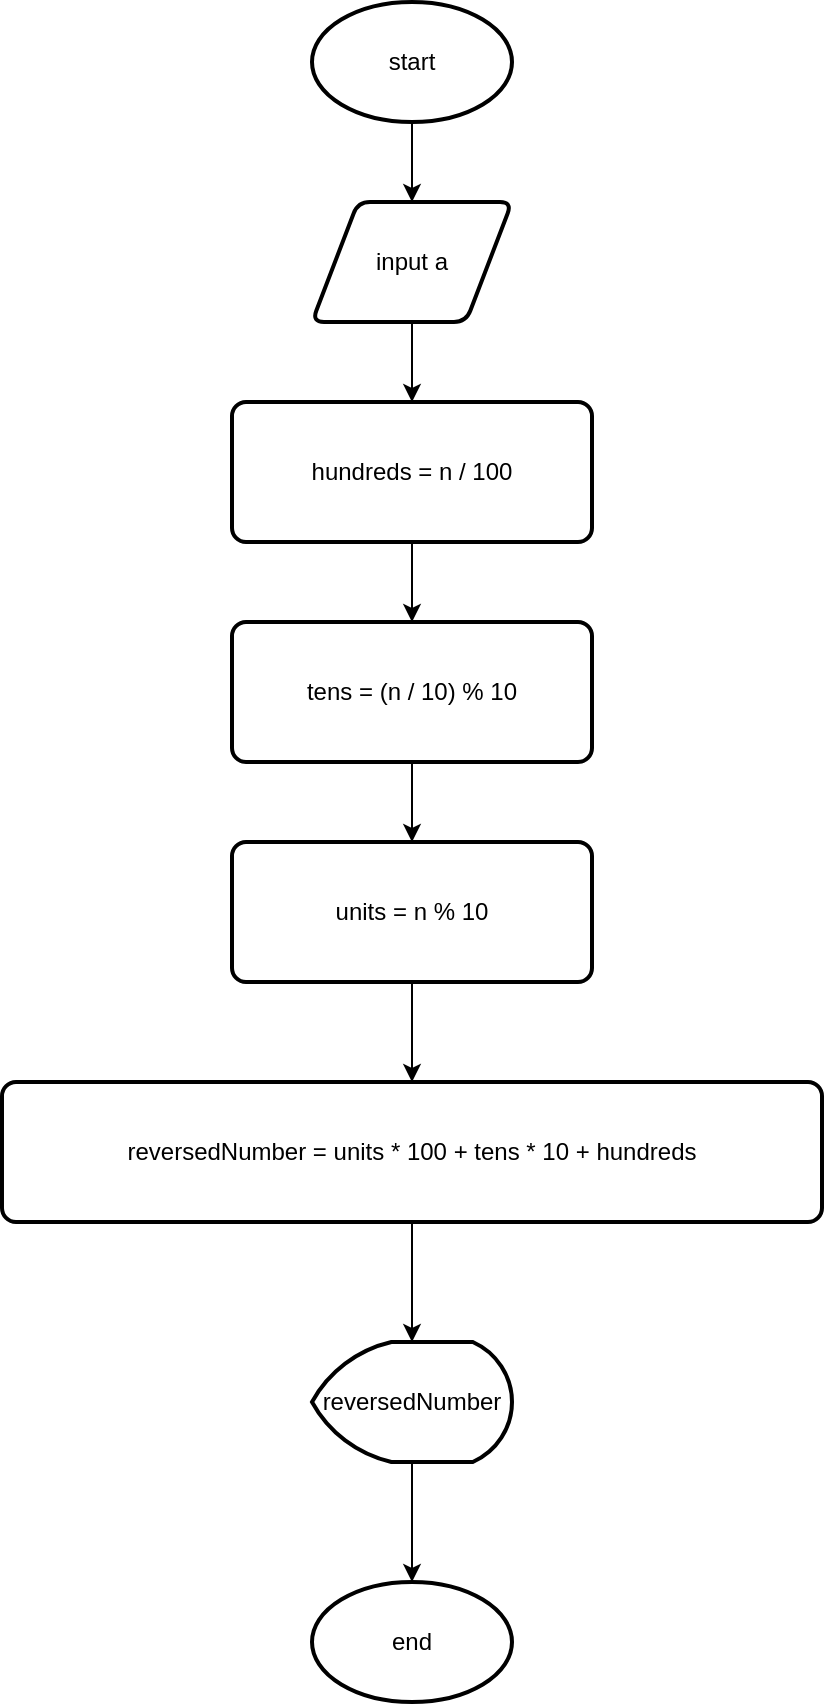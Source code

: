 <mxfile version="25.0.3">
  <diagram id="C5RBs43oDa-KdzZeNtuy" name="Page-1">
    <mxGraphModel dx="1009" dy="619" grid="1" gridSize="10" guides="1" tooltips="1" connect="1" arrows="1" fold="1" page="1" pageScale="1" pageWidth="827" pageHeight="1169" math="0" shadow="0">
      <root>
        <mxCell id="WIyWlLk6GJQsqaUBKTNV-0" />
        <mxCell id="WIyWlLk6GJQsqaUBKTNV-1" parent="WIyWlLk6GJQsqaUBKTNV-0" />
        <mxCell id="XJSKBv1WSOzIokyZPbyB-137" style="edgeStyle=orthogonalEdgeStyle;rounded=0;orthogonalLoop=1;jettySize=auto;html=1;entryX=0.5;entryY=0;entryDx=0;entryDy=0;" edge="1" parent="WIyWlLk6GJQsqaUBKTNV-1" source="XJSKBv1WSOzIokyZPbyB-117" target="XJSKBv1WSOzIokyZPbyB-119">
          <mxGeometry relative="1" as="geometry" />
        </mxCell>
        <mxCell id="XJSKBv1WSOzIokyZPbyB-117" value="start" style="strokeWidth=2;html=1;shape=mxgraph.flowchart.start_1;whiteSpace=wrap;" vertex="1" parent="WIyWlLk6GJQsqaUBKTNV-1">
          <mxGeometry x="350" y="80" width="100" height="60" as="geometry" />
        </mxCell>
        <mxCell id="XJSKBv1WSOzIokyZPbyB-125" style="edgeStyle=orthogonalEdgeStyle;rounded=0;orthogonalLoop=1;jettySize=auto;html=1;entryX=0.5;entryY=0;entryDx=0;entryDy=0;" edge="1" parent="WIyWlLk6GJQsqaUBKTNV-1" source="XJSKBv1WSOzIokyZPbyB-119" target="XJSKBv1WSOzIokyZPbyB-122">
          <mxGeometry relative="1" as="geometry" />
        </mxCell>
        <mxCell id="XJSKBv1WSOzIokyZPbyB-119" value="input a" style="shape=parallelogram;html=1;strokeWidth=2;perimeter=parallelogramPerimeter;whiteSpace=wrap;rounded=1;arcSize=12;size=0.23;" vertex="1" parent="WIyWlLk6GJQsqaUBKTNV-1">
          <mxGeometry x="350" y="180" width="100" height="60" as="geometry" />
        </mxCell>
        <mxCell id="XJSKBv1WSOzIokyZPbyB-126" style="edgeStyle=orthogonalEdgeStyle;rounded=0;orthogonalLoop=1;jettySize=auto;html=1;entryX=0.5;entryY=0;entryDx=0;entryDy=0;" edge="1" parent="WIyWlLk6GJQsqaUBKTNV-1" source="XJSKBv1WSOzIokyZPbyB-122" target="XJSKBv1WSOzIokyZPbyB-123">
          <mxGeometry relative="1" as="geometry" />
        </mxCell>
        <mxCell id="XJSKBv1WSOzIokyZPbyB-122" value="hundreds = n / 100" style="rounded=1;whiteSpace=wrap;html=1;absoluteArcSize=1;arcSize=14;strokeWidth=2;" vertex="1" parent="WIyWlLk6GJQsqaUBKTNV-1">
          <mxGeometry x="310" y="280" width="180" height="70" as="geometry" />
        </mxCell>
        <mxCell id="XJSKBv1WSOzIokyZPbyB-127" style="edgeStyle=orthogonalEdgeStyle;rounded=0;orthogonalLoop=1;jettySize=auto;html=1;entryX=0.5;entryY=0;entryDx=0;entryDy=0;" edge="1" parent="WIyWlLk6GJQsqaUBKTNV-1" source="XJSKBv1WSOzIokyZPbyB-123" target="XJSKBv1WSOzIokyZPbyB-124">
          <mxGeometry relative="1" as="geometry" />
        </mxCell>
        <mxCell id="XJSKBv1WSOzIokyZPbyB-123" value="tens = (n / 10) % 10" style="rounded=1;whiteSpace=wrap;html=1;absoluteArcSize=1;arcSize=14;strokeWidth=2;" vertex="1" parent="WIyWlLk6GJQsqaUBKTNV-1">
          <mxGeometry x="310" y="390" width="180" height="70" as="geometry" />
        </mxCell>
        <mxCell id="XJSKBv1WSOzIokyZPbyB-132" style="edgeStyle=orthogonalEdgeStyle;rounded=0;orthogonalLoop=1;jettySize=auto;html=1;" edge="1" parent="WIyWlLk6GJQsqaUBKTNV-1" source="XJSKBv1WSOzIokyZPbyB-124" target="XJSKBv1WSOzIokyZPbyB-129">
          <mxGeometry relative="1" as="geometry" />
        </mxCell>
        <mxCell id="XJSKBv1WSOzIokyZPbyB-124" value="units = n % 10" style="rounded=1;whiteSpace=wrap;html=1;absoluteArcSize=1;arcSize=14;strokeWidth=2;" vertex="1" parent="WIyWlLk6GJQsqaUBKTNV-1">
          <mxGeometry x="310" y="500" width="180" height="70" as="geometry" />
        </mxCell>
        <mxCell id="XJSKBv1WSOzIokyZPbyB-134" style="edgeStyle=orthogonalEdgeStyle;rounded=0;orthogonalLoop=1;jettySize=auto;html=1;" edge="1" parent="WIyWlLk6GJQsqaUBKTNV-1" source="XJSKBv1WSOzIokyZPbyB-129" target="XJSKBv1WSOzIokyZPbyB-133">
          <mxGeometry relative="1" as="geometry" />
        </mxCell>
        <mxCell id="XJSKBv1WSOzIokyZPbyB-129" value="reversedNumber = units * 100 + tens * 10 + hundreds" style="rounded=1;whiteSpace=wrap;html=1;absoluteArcSize=1;arcSize=14;strokeWidth=2;" vertex="1" parent="WIyWlLk6GJQsqaUBKTNV-1">
          <mxGeometry x="195" y="620" width="410" height="70" as="geometry" />
        </mxCell>
        <mxCell id="XJSKBv1WSOzIokyZPbyB-133" value="reversedNumber" style="strokeWidth=2;html=1;shape=mxgraph.flowchart.display;whiteSpace=wrap;" vertex="1" parent="WIyWlLk6GJQsqaUBKTNV-1">
          <mxGeometry x="350" y="750" width="100" height="60" as="geometry" />
        </mxCell>
        <mxCell id="XJSKBv1WSOzIokyZPbyB-135" value="end" style="strokeWidth=2;html=1;shape=mxgraph.flowchart.start_1;whiteSpace=wrap;" vertex="1" parent="WIyWlLk6GJQsqaUBKTNV-1">
          <mxGeometry x="350" y="870" width="100" height="60" as="geometry" />
        </mxCell>
        <mxCell id="XJSKBv1WSOzIokyZPbyB-136" style="edgeStyle=orthogonalEdgeStyle;rounded=0;orthogonalLoop=1;jettySize=auto;html=1;entryX=0.5;entryY=0;entryDx=0;entryDy=0;entryPerimeter=0;" edge="1" parent="WIyWlLk6GJQsqaUBKTNV-1" source="XJSKBv1WSOzIokyZPbyB-133" target="XJSKBv1WSOzIokyZPbyB-135">
          <mxGeometry relative="1" as="geometry" />
        </mxCell>
      </root>
    </mxGraphModel>
  </diagram>
</mxfile>
